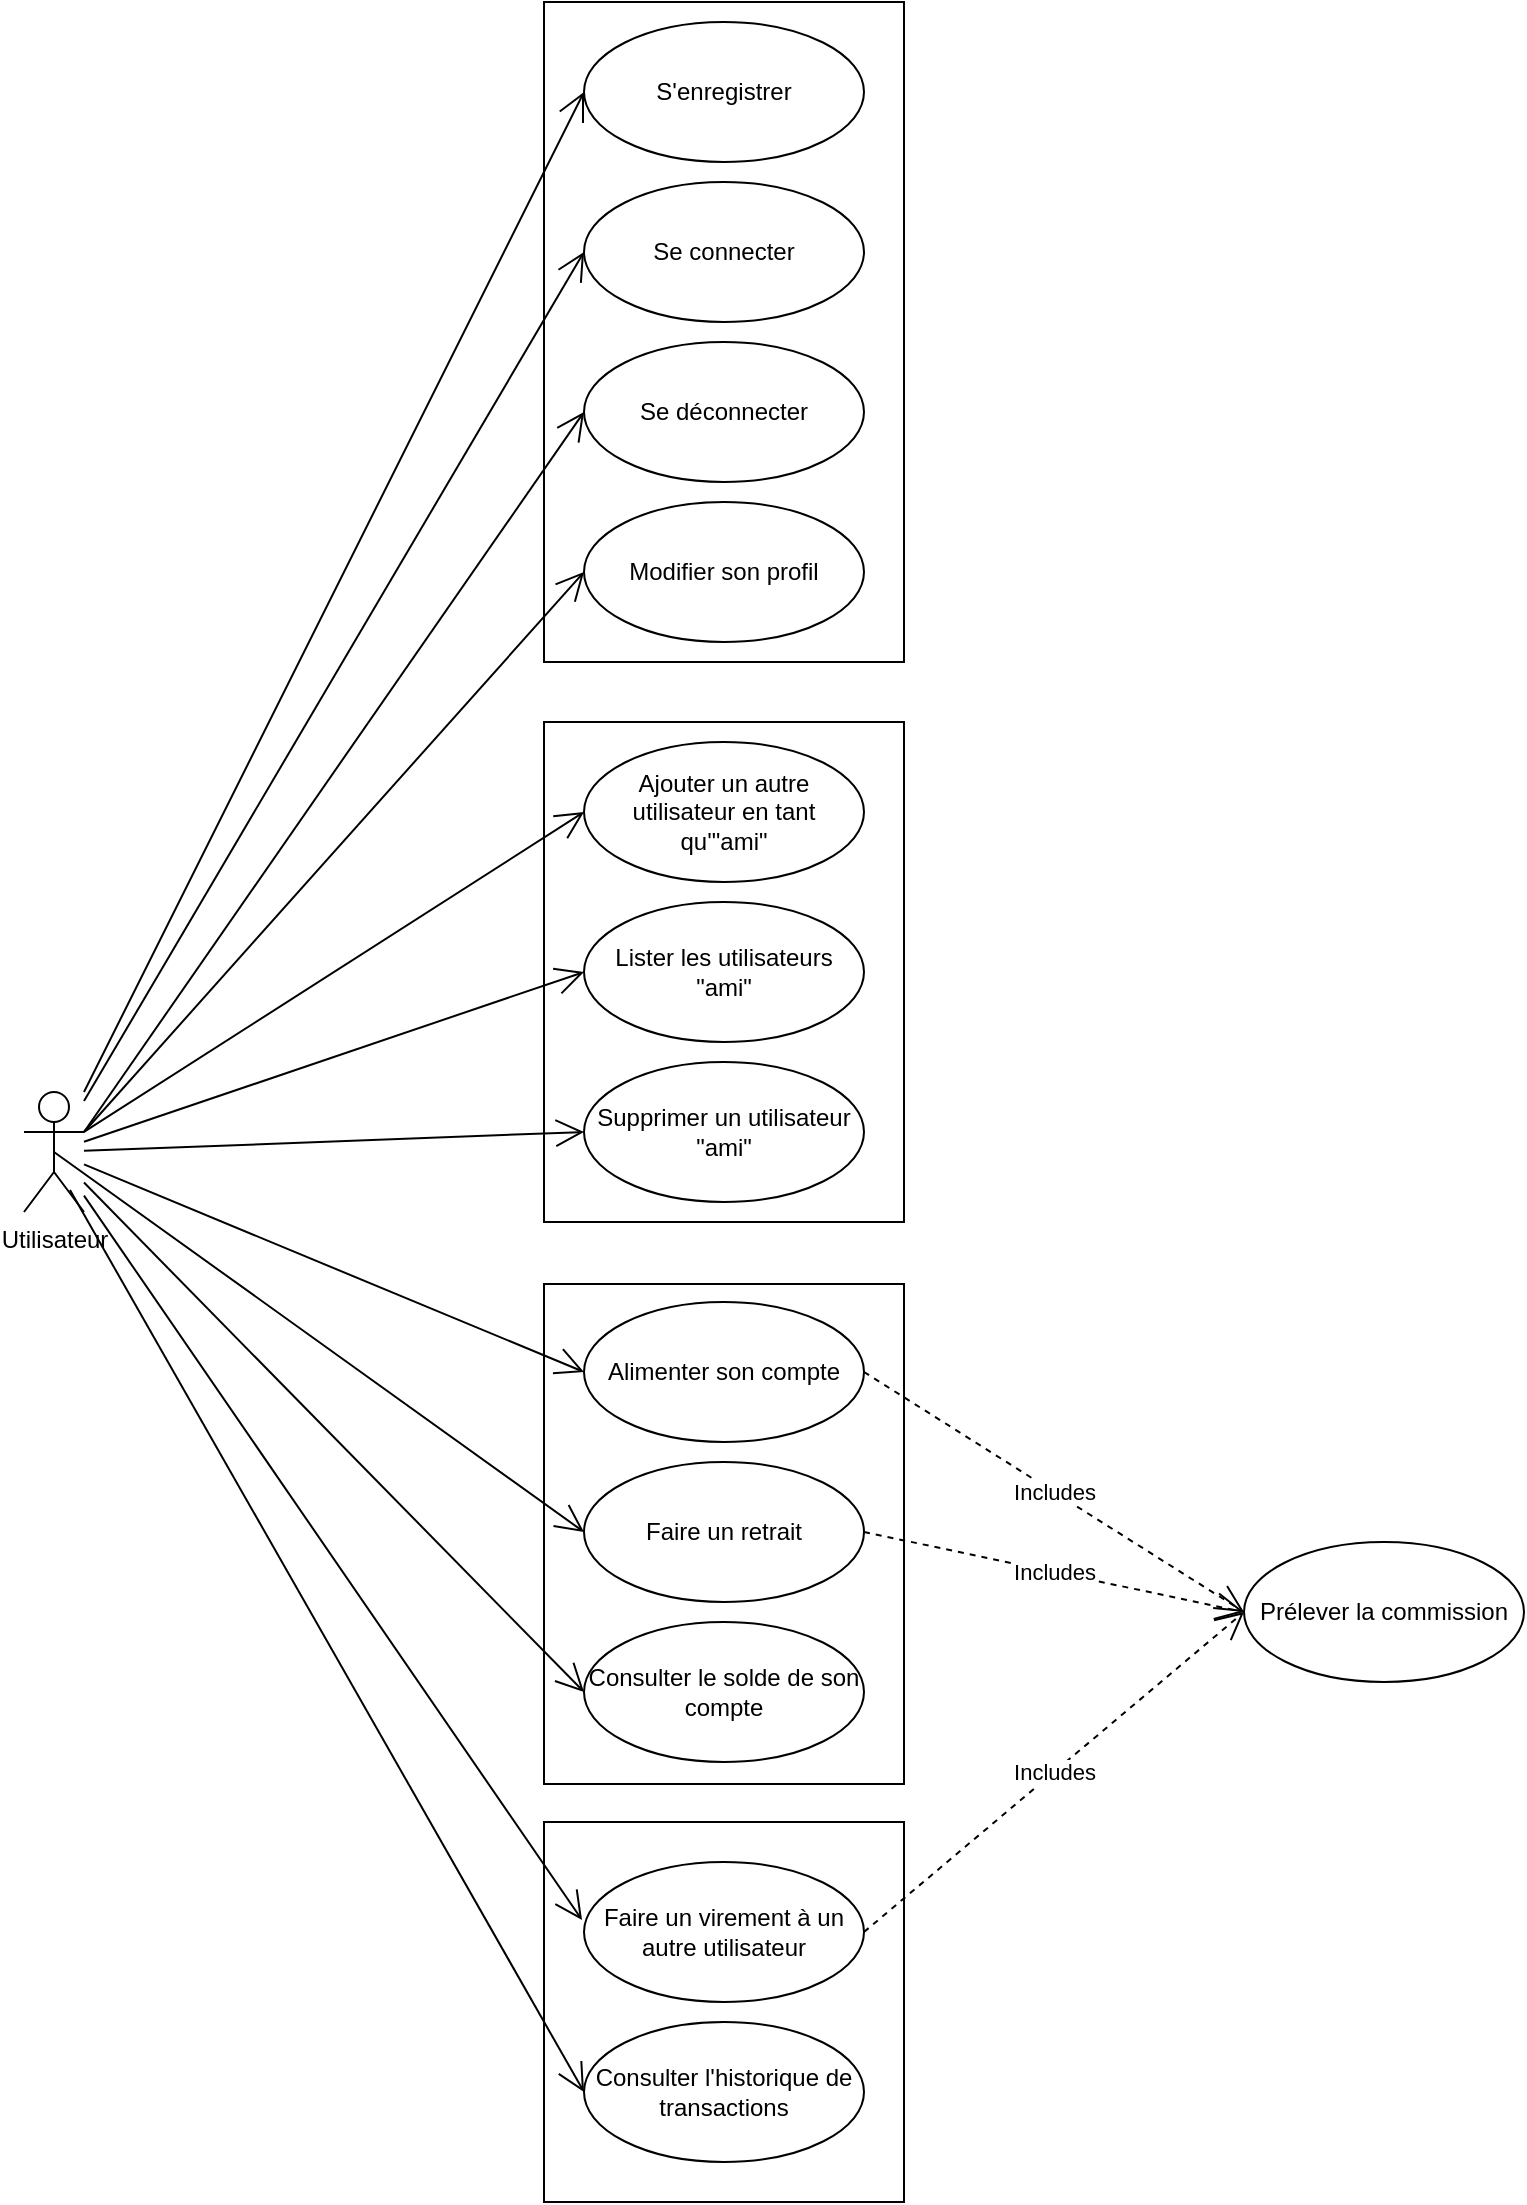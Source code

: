 <mxfile version="14.4.9" type="github" pages="2">
  <diagram id="yAWVV9cvAhEcRnJt0DdH" name="Cas_d_utilisations">
    <mxGraphModel dx="2062" dy="1122" grid="1" gridSize="10" guides="1" tooltips="1" connect="1" arrows="1" fold="1" page="1" pageScale="1" pageWidth="827" pageHeight="1169" math="0" shadow="0">
      <root>
        <mxCell id="0" />
        <mxCell id="1" parent="0" />
        <mxCell id="0C2qu2pRUaO3kjUA5W7z-32" value="" style="rounded=0;whiteSpace=wrap;html=1;" vertex="1" parent="1">
          <mxGeometry x="280" y="920" width="180" height="190" as="geometry" />
        </mxCell>
        <mxCell id="0C2qu2pRUaO3kjUA5W7z-31" value="" style="rounded=0;whiteSpace=wrap;html=1;" vertex="1" parent="1">
          <mxGeometry x="280" y="651" width="180" height="250" as="geometry" />
        </mxCell>
        <mxCell id="0C2qu2pRUaO3kjUA5W7z-28" value="" style="rounded=0;whiteSpace=wrap;html=1;" vertex="1" parent="1">
          <mxGeometry x="280" y="370" width="180" height="250" as="geometry" />
        </mxCell>
        <mxCell id="0C2qu2pRUaO3kjUA5W7z-27" value="" style="rounded=0;whiteSpace=wrap;html=1;" vertex="1" parent="1">
          <mxGeometry x="280" y="10" width="180" height="330" as="geometry" />
        </mxCell>
        <mxCell id="0C2qu2pRUaO3kjUA5W7z-1" value="Utilisateur" style="shape=umlActor;verticalLabelPosition=bottom;verticalAlign=top;html=1;" vertex="1" parent="1">
          <mxGeometry x="20" y="555" width="30" height="60" as="geometry" />
        </mxCell>
        <mxCell id="0C2qu2pRUaO3kjUA5W7z-2" value="S&#39;enregistrer" style="ellipse;whiteSpace=wrap;html=1;" vertex="1" parent="1">
          <mxGeometry x="300" y="20" width="140" height="70" as="geometry" />
        </mxCell>
        <mxCell id="0C2qu2pRUaO3kjUA5W7z-3" value="Lister les utilisateurs &quot;ami&quot;" style="ellipse;whiteSpace=wrap;html=1;" vertex="1" parent="1">
          <mxGeometry x="300" y="460" width="140" height="70" as="geometry" />
        </mxCell>
        <mxCell id="0C2qu2pRUaO3kjUA5W7z-4" value="Ajouter un autre utilisateur en tant qu&#39;&quot;ami&quot;" style="ellipse;whiteSpace=wrap;html=1;" vertex="1" parent="1">
          <mxGeometry x="300" y="380" width="140" height="70" as="geometry" />
        </mxCell>
        <mxCell id="0C2qu2pRUaO3kjUA5W7z-5" value="Se connecter" style="ellipse;whiteSpace=wrap;html=1;" vertex="1" parent="1">
          <mxGeometry x="300" y="100" width="140" height="70" as="geometry" />
        </mxCell>
        <mxCell id="0C2qu2pRUaO3kjUA5W7z-6" value="Alimenter son compte" style="ellipse;whiteSpace=wrap;html=1;" vertex="1" parent="1">
          <mxGeometry x="300" y="660" width="140" height="70" as="geometry" />
        </mxCell>
        <mxCell id="0C2qu2pRUaO3kjUA5W7z-7" value="Faire un virement à un autre utilisateur" style="ellipse;whiteSpace=wrap;html=1;" vertex="1" parent="1">
          <mxGeometry x="300" y="940" width="140" height="70" as="geometry" />
        </mxCell>
        <mxCell id="0C2qu2pRUaO3kjUA5W7z-8" value="Faire un retrait" style="ellipse;whiteSpace=wrap;html=1;" vertex="1" parent="1">
          <mxGeometry x="300" y="740" width="140" height="70" as="geometry" />
        </mxCell>
        <mxCell id="0C2qu2pRUaO3kjUA5W7z-9" value="Prélever la commission" style="ellipse;whiteSpace=wrap;html=1;" vertex="1" parent="1">
          <mxGeometry x="630" y="780" width="140" height="70" as="geometry" />
        </mxCell>
        <mxCell id="0C2qu2pRUaO3kjUA5W7z-10" value="Includes" style="endArrow=open;endSize=12;dashed=1;html=1;exitX=1;exitY=0.5;exitDx=0;exitDy=0;entryX=0;entryY=0.5;entryDx=0;entryDy=0;" edge="1" parent="1" source="0C2qu2pRUaO3kjUA5W7z-6" target="0C2qu2pRUaO3kjUA5W7z-9">
          <mxGeometry width="160" relative="1" as="geometry">
            <mxPoint x="440" y="800" as="sourcePoint" />
            <mxPoint x="600" y="800" as="targetPoint" />
          </mxGeometry>
        </mxCell>
        <mxCell id="0C2qu2pRUaO3kjUA5W7z-12" value="Includes" style="endArrow=open;endSize=12;dashed=1;html=1;exitX=1;exitY=0.5;exitDx=0;exitDy=0;entryX=0;entryY=0.5;entryDx=0;entryDy=0;" edge="1" parent="1" source="0C2qu2pRUaO3kjUA5W7z-7" target="0C2qu2pRUaO3kjUA5W7z-9">
          <mxGeometry width="160" relative="1" as="geometry">
            <mxPoint x="430" y="845" as="sourcePoint" />
            <mxPoint x="590" y="885" as="targetPoint" />
          </mxGeometry>
        </mxCell>
        <mxCell id="0C2qu2pRUaO3kjUA5W7z-13" value="Includes" style="endArrow=open;endSize=12;dashed=1;html=1;exitX=1;exitY=0.5;exitDx=0;exitDy=0;entryX=0;entryY=0.5;entryDx=0;entryDy=0;" edge="1" parent="1" source="0C2qu2pRUaO3kjUA5W7z-8" target="0C2qu2pRUaO3kjUA5W7z-9">
          <mxGeometry width="160" relative="1" as="geometry">
            <mxPoint x="430" y="935" as="sourcePoint" />
            <mxPoint x="580" y="880" as="targetPoint" />
          </mxGeometry>
        </mxCell>
        <mxCell id="0C2qu2pRUaO3kjUA5W7z-14" value="" style="endArrow=open;endFill=1;endSize=12;html=1;entryX=0;entryY=0.5;entryDx=0;entryDy=0;" edge="1" parent="1" source="0C2qu2pRUaO3kjUA5W7z-1" target="0C2qu2pRUaO3kjUA5W7z-2">
          <mxGeometry width="160" relative="1" as="geometry">
            <mxPoint x="330" y="560" as="sourcePoint" />
            <mxPoint x="490" y="560" as="targetPoint" />
          </mxGeometry>
        </mxCell>
        <mxCell id="0C2qu2pRUaO3kjUA5W7z-15" value="" style="endArrow=open;endFill=1;endSize=12;html=1;entryX=0;entryY=0.5;entryDx=0;entryDy=0;" edge="1" parent="1" source="0C2qu2pRUaO3kjUA5W7z-1" target="0C2qu2pRUaO3kjUA5W7z-5">
          <mxGeometry width="160" relative="1" as="geometry">
            <mxPoint x="80" y="493.469" as="sourcePoint" />
            <mxPoint x="310" y="240" as="targetPoint" />
          </mxGeometry>
        </mxCell>
        <mxCell id="0C2qu2pRUaO3kjUA5W7z-16" value="" style="endArrow=open;endFill=1;endSize=12;html=1;entryX=0;entryY=0.5;entryDx=0;entryDy=0;" edge="1" parent="1" source="0C2qu2pRUaO3kjUA5W7z-1" target="0C2qu2pRUaO3kjUA5W7z-3">
          <mxGeometry width="160" relative="1" as="geometry">
            <mxPoint x="80" y="498.98" as="sourcePoint" />
            <mxPoint x="310" y="330" as="targetPoint" />
          </mxGeometry>
        </mxCell>
        <mxCell id="0C2qu2pRUaO3kjUA5W7z-17" value="" style="endArrow=open;endFill=1;endSize=12;html=1;entryX=0;entryY=0.5;entryDx=0;entryDy=0;exitX=1;exitY=0.333;exitDx=0;exitDy=0;exitPerimeter=0;" edge="1" parent="1" source="0C2qu2pRUaO3kjUA5W7z-1" target="0C2qu2pRUaO3kjUA5W7z-4">
          <mxGeometry width="160" relative="1" as="geometry">
            <mxPoint x="80" y="504.49" as="sourcePoint" />
            <mxPoint x="310" y="420" as="targetPoint" />
          </mxGeometry>
        </mxCell>
        <mxCell id="0C2qu2pRUaO3kjUA5W7z-18" value="" style="endArrow=open;endFill=1;endSize=12;html=1;entryX=0;entryY=0.5;entryDx=0;entryDy=0;" edge="1" parent="1" source="0C2qu2pRUaO3kjUA5W7z-1" target="0C2qu2pRUaO3kjUA5W7z-6">
          <mxGeometry width="160" relative="1" as="geometry">
            <mxPoint x="80" y="500" as="sourcePoint" />
            <mxPoint x="310" y="510" as="targetPoint" />
          </mxGeometry>
        </mxCell>
        <mxCell id="0C2qu2pRUaO3kjUA5W7z-19" value="" style="endArrow=open;endFill=1;endSize=12;html=1;entryX=-0.007;entryY=0.414;entryDx=0;entryDy=0;entryPerimeter=0;" edge="1" parent="1" source="0C2qu2pRUaO3kjUA5W7z-1" target="0C2qu2pRUaO3kjUA5W7z-7">
          <mxGeometry width="160" relative="1" as="geometry">
            <mxPoint x="80" y="515.51" as="sourcePoint" />
            <mxPoint x="310" y="600" as="targetPoint" />
          </mxGeometry>
        </mxCell>
        <mxCell id="0C2qu2pRUaO3kjUA5W7z-20" value="" style="endArrow=open;endFill=1;endSize=12;html=1;entryX=0;entryY=0.5;entryDx=0;entryDy=0;exitX=0.5;exitY=0.5;exitDx=0;exitDy=0;exitPerimeter=0;" edge="1" parent="1" source="0C2qu2pRUaO3kjUA5W7z-1" target="0C2qu2pRUaO3kjUA5W7z-8">
          <mxGeometry width="160" relative="1" as="geometry">
            <mxPoint x="50" y="600" as="sourcePoint" />
            <mxPoint x="309.02" y="683.98" as="targetPoint" />
          </mxGeometry>
        </mxCell>
        <mxCell id="0C2qu2pRUaO3kjUA5W7z-21" value="Se déconnecter" style="ellipse;whiteSpace=wrap;html=1;" vertex="1" parent="1">
          <mxGeometry x="300" y="180" width="140" height="70" as="geometry" />
        </mxCell>
        <mxCell id="0C2qu2pRUaO3kjUA5W7z-22" value="Modifier son profil" style="ellipse;whiteSpace=wrap;html=1;" vertex="1" parent="1">
          <mxGeometry x="300" y="260" width="140" height="70" as="geometry" />
        </mxCell>
        <mxCell id="0C2qu2pRUaO3kjUA5W7z-23" value="" style="endArrow=open;endFill=1;endSize=12;html=1;entryX=0;entryY=0.5;entryDx=0;entryDy=0;exitX=1;exitY=0.333;exitDx=0;exitDy=0;exitPerimeter=0;" edge="1" parent="1" source="0C2qu2pRUaO3kjUA5W7z-1" target="0C2qu2pRUaO3kjUA5W7z-21">
          <mxGeometry width="160" relative="1" as="geometry">
            <mxPoint x="80" y="487.653" as="sourcePoint" />
            <mxPoint x="310" y="145" as="targetPoint" />
          </mxGeometry>
        </mxCell>
        <mxCell id="0C2qu2pRUaO3kjUA5W7z-24" value="" style="endArrow=open;endFill=1;endSize=12;html=1;entryX=0;entryY=0.5;entryDx=0;entryDy=0;exitX=1;exitY=0.333;exitDx=0;exitDy=0;exitPerimeter=0;" edge="1" parent="1" source="0C2qu2pRUaO3kjUA5W7z-1" target="0C2qu2pRUaO3kjUA5W7z-22">
          <mxGeometry width="160" relative="1" as="geometry">
            <mxPoint x="80" y="500" as="sourcePoint" />
            <mxPoint x="310" y="225" as="targetPoint" />
          </mxGeometry>
        </mxCell>
        <mxCell id="0C2qu2pRUaO3kjUA5W7z-25" value="Supprimer un utilisateur &quot;ami&quot;" style="ellipse;whiteSpace=wrap;html=1;" vertex="1" parent="1">
          <mxGeometry x="300" y="540" width="140" height="70" as="geometry" />
        </mxCell>
        <mxCell id="0C2qu2pRUaO3kjUA5W7z-26" value="" style="endArrow=open;endFill=1;endSize=12;html=1;entryX=0;entryY=0.5;entryDx=0;entryDy=0;" edge="1" parent="1" source="0C2qu2pRUaO3kjUA5W7z-1" target="0C2qu2pRUaO3kjUA5W7z-25">
          <mxGeometry width="160" relative="1" as="geometry">
            <mxPoint x="80" y="509.694" as="sourcePoint" />
            <mxPoint x="310" y="505" as="targetPoint" />
          </mxGeometry>
        </mxCell>
        <mxCell id="0C2qu2pRUaO3kjUA5W7z-29" value="Consulter l&#39;historique de transactions" style="ellipse;whiteSpace=wrap;html=1;" vertex="1" parent="1">
          <mxGeometry x="300" y="1020" width="140" height="70" as="geometry" />
        </mxCell>
        <mxCell id="0C2qu2pRUaO3kjUA5W7z-30" value="Consulter le solde de son compte" style="ellipse;whiteSpace=wrap;html=1;" vertex="1" parent="1">
          <mxGeometry x="300" y="820" width="140" height="70" as="geometry" />
        </mxCell>
        <mxCell id="0C2qu2pRUaO3kjUA5W7z-33" value="" style="endArrow=open;endFill=1;endSize=12;html=1;entryX=0;entryY=0.5;entryDx=0;entryDy=0;" edge="1" parent="1" source="0C2qu2pRUaO3kjUA5W7z-1" target="0C2qu2pRUaO3kjUA5W7z-30">
          <mxGeometry width="160" relative="1" as="geometry">
            <mxPoint x="57" y="614.98" as="sourcePoint" />
            <mxPoint x="310" y="785" as="targetPoint" />
          </mxGeometry>
        </mxCell>
        <mxCell id="0C2qu2pRUaO3kjUA5W7z-34" value="" style="endArrow=open;endFill=1;endSize=12;html=1;entryX=0;entryY=0.5;entryDx=0;entryDy=0;exitX=0.767;exitY=0.817;exitDx=0;exitDy=0;exitPerimeter=0;" edge="1" parent="1" source="0C2qu2pRUaO3kjUA5W7z-1" target="0C2qu2pRUaO3kjUA5W7z-29">
          <mxGeometry width="160" relative="1" as="geometry">
            <mxPoint x="60" y="616.815" as="sourcePoint" />
            <mxPoint x="309.02" y="978.98" as="targetPoint" />
          </mxGeometry>
        </mxCell>
      </root>
    </mxGraphModel>
  </diagram>
  <diagram id="KkLvxfOQ_3_Sbgj7wKhj" name="diagramme_de_classes">
    <mxGraphModel dx="1422" dy="774" grid="1" gridSize="10" guides="1" tooltips="1" connect="1" arrows="1" fold="1" page="1" pageScale="1" pageWidth="827" pageHeight="1169" math="0" shadow="0">
      <root>
        <mxCell id="tRqBK_AUlnNpLzyV8w54-0" />
        <mxCell id="tRqBK_AUlnNpLzyV8w54-1" parent="tRqBK_AUlnNpLzyV8w54-0" />
        <mxCell id="ivsg-B0Qb4yIsRzgGzTZ-0" value="UserAccount" style="swimlane;fontStyle=0;childLayout=stackLayout;horizontal=1;startSize=26;fillColor=none;horizontalStack=0;resizeParent=1;resizeParentMax=0;resizeLast=0;collapsible=1;marginBottom=0;" vertex="1" parent="tRqBK_AUlnNpLzyV8w54-1">
          <mxGeometry x="130" y="320" width="140" height="156" as="geometry" />
        </mxCell>
        <mxCell id="ivsg-B0Qb4yIsRzgGzTZ-1" value="+ email : String" style="text;strokeColor=none;fillColor=none;align=left;verticalAlign=top;spacingLeft=4;spacingRight=4;overflow=hidden;rotatable=0;points=[[0,0.5],[1,0.5]];portConstraint=eastwest;" vertex="1" parent="ivsg-B0Qb4yIsRzgGzTZ-0">
          <mxGeometry y="26" width="140" height="26" as="geometry" />
        </mxCell>
        <mxCell id="ivsg-B0Qb4yIsRzgGzTZ-2" value="+ password : String" style="text;strokeColor=none;fillColor=none;align=left;verticalAlign=top;spacingLeft=4;spacingRight=4;overflow=hidden;rotatable=0;points=[[0,0.5],[1,0.5]];portConstraint=eastwest;" vertex="1" parent="ivsg-B0Qb4yIsRzgGzTZ-0">
          <mxGeometry y="52" width="140" height="26" as="geometry" />
        </mxCell>
        <mxCell id="ivsg-B0Qb4yIsRzgGzTZ-3" value="+ firstName : String" style="text;strokeColor=none;fillColor=none;align=left;verticalAlign=top;spacingLeft=4;spacingRight=4;overflow=hidden;rotatable=0;points=[[0,0.5],[1,0.5]];portConstraint=eastwest;" vertex="1" parent="ivsg-B0Qb4yIsRzgGzTZ-0">
          <mxGeometry y="78" width="140" height="26" as="geometry" />
        </mxCell>
        <mxCell id="ivsg-B0Qb4yIsRzgGzTZ-5" value="+ lastName : String" style="text;strokeColor=none;fillColor=none;align=left;verticalAlign=top;spacingLeft=4;spacingRight=4;overflow=hidden;rotatable=0;points=[[0,0.5],[1,0.5]];portConstraint=eastwest;" vertex="1" parent="ivsg-B0Qb4yIsRzgGzTZ-0">
          <mxGeometry y="104" width="140" height="26" as="geometry" />
        </mxCell>
        <mxCell id="ivsg-B0Qb4yIsRzgGzTZ-16" value="+ accountBalance : float" style="text;strokeColor=none;fillColor=none;align=left;verticalAlign=top;spacingLeft=4;spacingRight=4;overflow=hidden;rotatable=0;points=[[0,0.5],[1,0.5]];portConstraint=eastwest;" vertex="1" parent="ivsg-B0Qb4yIsRzgGzTZ-0">
          <mxGeometry y="130" width="140" height="26" as="geometry" />
        </mxCell>
        <mxCell id="co22RX8zbaftUHRl8hui-20" value="" style="endArrow=none;html=1;edgeStyle=orthogonalEdgeStyle;rounded=0;exitX=0.441;exitY=0.001;exitDx=0;exitDy=0;exitPerimeter=0;entryX=0;entryY=0.5;entryDx=0;entryDy=0;" edge="1" parent="ivsg-B0Qb4yIsRzgGzTZ-0" source="ivsg-B0Qb4yIsRzgGzTZ-0" target="ivsg-B0Qb4yIsRzgGzTZ-2">
          <mxGeometry width="50" height="50" relative="1" as="geometry">
            <mxPoint x="30" y="-30" as="sourcePoint" />
            <mxPoint x="-40" y="60" as="targetPoint" />
            <Array as="points">
              <mxPoint x="62" y="-70" />
              <mxPoint x="-70" y="-70" />
              <mxPoint x="-70" y="65" />
            </Array>
          </mxGeometry>
        </mxCell>
        <mxCell id="co22RX8zbaftUHRl8hui-0" value="BankAccount" style="swimlane;fontStyle=0;childLayout=stackLayout;horizontal=1;startSize=26;fillColor=none;horizontalStack=0;resizeParent=1;resizeParentMax=0;resizeLast=0;collapsible=1;marginBottom=0;" vertex="1" parent="tRqBK_AUlnNpLzyV8w54-1">
          <mxGeometry x="630" y="352" width="140" height="78" as="geometry" />
        </mxCell>
        <mxCell id="co22RX8zbaftUHRl8hui-1" value="+ iban : String" style="text;strokeColor=none;fillColor=none;align=left;verticalAlign=top;spacingLeft=4;spacingRight=4;overflow=hidden;rotatable=0;points=[[0,0.5],[1,0.5]];portConstraint=eastwest;" vertex="1" parent="co22RX8zbaftUHRl8hui-0">
          <mxGeometry y="26" width="140" height="26" as="geometry" />
        </mxCell>
        <mxCell id="co22RX8zbaftUHRl8hui-3" value="+ name : String" style="text;strokeColor=none;fillColor=none;align=left;verticalAlign=top;spacingLeft=4;spacingRight=4;overflow=hidden;rotatable=0;points=[[0,0.5],[1,0.5]];portConstraint=eastwest;" vertex="1" parent="co22RX8zbaftUHRl8hui-0">
          <mxGeometry y="52" width="140" height="26" as="geometry" />
        </mxCell>
        <mxCell id="co22RX8zbaftUHRl8hui-11" value="" style="endArrow=none;endFill=0;html=1;align=left;verticalAlign=top;exitX=1;exitY=0.077;exitDx=0;exitDy=0;exitPerimeter=0;entryX=-0.007;entryY=0.846;entryDx=0;entryDy=0;entryPerimeter=0;rounded=0;" edge="1" parent="tRqBK_AUlnNpLzyV8w54-1" source="ivsg-B0Qb4yIsRzgGzTZ-3" target="co22RX8zbaftUHRl8hui-1">
          <mxGeometry x="-1" relative="1" as="geometry">
            <mxPoint x="330" y="570" as="sourcePoint" />
            <mxPoint x="490" y="570" as="targetPoint" />
          </mxGeometry>
        </mxCell>
        <mxCell id="co22RX8zbaftUHRl8hui-12" value="1..*" style="edgeLabel;resizable=0;html=1;align=left;verticalAlign=bottom;" connectable="0" vertex="1" parent="co22RX8zbaftUHRl8hui-11">
          <mxGeometry x="-1" relative="1" as="geometry">
            <mxPoint x="340" y="-2" as="offset" />
          </mxGeometry>
        </mxCell>
        <mxCell id="co22RX8zbaftUHRl8hui-13" value="1" style="edgeLabel;resizable=0;html=1;align=left;verticalAlign=bottom;" connectable="0" vertex="1" parent="tRqBK_AUlnNpLzyV8w54-1">
          <mxGeometry x="430" y="430.002" as="geometry">
            <mxPoint x="-157" y="-31" as="offset" />
          </mxGeometry>
        </mxCell>
        <mxCell id="co22RX8zbaftUHRl8hui-15" value="BankTransfer" style="swimlane;fontStyle=0;childLayout=stackLayout;horizontal=1;startSize=26;fillColor=none;horizontalStack=0;resizeParent=1;resizeParentMax=0;resizeLast=0;collapsible=1;marginBottom=0;" vertex="1" parent="tRqBK_AUlnNpLzyV8w54-1">
          <mxGeometry x="389" y="476" width="140" height="104" as="geometry" />
        </mxCell>
        <mxCell id="co22RX8zbaftUHRl8hui-16" value="+ amount : float" style="text;strokeColor=none;fillColor=none;align=left;verticalAlign=top;spacingLeft=4;spacingRight=4;overflow=hidden;rotatable=0;points=[[0,0.5],[1,0.5]];portConstraint=eastwest;" vertex="1" parent="co22RX8zbaftUHRl8hui-15">
          <mxGeometry y="26" width="140" height="26" as="geometry" />
        </mxCell>
        <mxCell id="co22RX8zbaftUHRl8hui-17" value="+ date : Date" style="text;strokeColor=none;fillColor=none;align=left;verticalAlign=top;spacingLeft=4;spacingRight=4;overflow=hidden;rotatable=0;points=[[0,0.5],[1,0.5]];portConstraint=eastwest;" vertex="1" parent="co22RX8zbaftUHRl8hui-15">
          <mxGeometry y="52" width="140" height="26" as="geometry" />
        </mxCell>
        <mxCell id="co22RX8zbaftUHRl8hui-18" value="+ type : enum" style="text;strokeColor=none;fillColor=none;align=left;verticalAlign=top;spacingLeft=4;spacingRight=4;overflow=hidden;rotatable=0;points=[[0,0.5],[1,0.5]];portConstraint=eastwest;" vertex="1" parent="co22RX8zbaftUHRl8hui-15">
          <mxGeometry y="78" width="140" height="26" as="geometry" />
        </mxCell>
        <mxCell id="co22RX8zbaftUHRl8hui-19" value="" style="html=1;verticalAlign=bottom;endArrow=none;dashed=1;endSize=8;exitX=0.5;exitY=0;exitDx=0;exitDy=0;endFill=0;" edge="1" parent="tRqBK_AUlnNpLzyV8w54-1" source="co22RX8zbaftUHRl8hui-15">
          <mxGeometry relative="1" as="geometry">
            <mxPoint x="530" y="390" as="sourcePoint" />
            <mxPoint x="458" y="400" as="targetPoint" />
          </mxGeometry>
        </mxCell>
        <mxCell id="co22RX8zbaftUHRl8hui-21" value="FriendUserAccount" style="text;html=1;strokeColor=none;fillColor=none;align=center;verticalAlign=middle;whiteSpace=wrap;rounded=0;" vertex="1" parent="tRqBK_AUlnNpLzyV8w54-1">
          <mxGeometry x="70" y="230" width="40" height="20" as="geometry" />
        </mxCell>
        <mxCell id="co22RX8zbaftUHRl8hui-22" value="*" style="text;html=1;strokeColor=none;fillColor=none;align=center;verticalAlign=middle;whiteSpace=wrap;rounded=0;" vertex="1" parent="tRqBK_AUlnNpLzyV8w54-1">
          <mxGeometry x="160" y="300" width="40" height="20" as="geometry" />
        </mxCell>
        <mxCell id="co22RX8zbaftUHRl8hui-23" value="*" style="text;html=1;strokeColor=none;fillColor=none;align=center;verticalAlign=middle;whiteSpace=wrap;rounded=0;" vertex="1" parent="tRqBK_AUlnNpLzyV8w54-1">
          <mxGeometry x="100" y="370" width="40" height="20" as="geometry" />
        </mxCell>
        <mxCell id="co22RX8zbaftUHRl8hui-24" value="Transaction" style="swimlane;fontStyle=0;childLayout=stackLayout;horizontal=1;startSize=26;fillColor=none;horizontalStack=0;resizeParent=1;resizeParentMax=0;resizeLast=0;collapsible=1;marginBottom=0;" vertex="1" parent="tRqBK_AUlnNpLzyV8w54-1">
          <mxGeometry x="130" y="870" width="140" height="104" as="geometry" />
        </mxCell>
        <mxCell id="co22RX8zbaftUHRl8hui-25" value="+ amount : float" style="text;strokeColor=none;fillColor=none;align=left;verticalAlign=top;spacingLeft=4;spacingRight=4;overflow=hidden;rotatable=0;points=[[0,0.5],[1,0.5]];portConstraint=eastwest;" vertex="1" parent="co22RX8zbaftUHRl8hui-24">
          <mxGeometry y="26" width="140" height="26" as="geometry" />
        </mxCell>
        <mxCell id="co22RX8zbaftUHRl8hui-26" value="+ date : Date" style="text;strokeColor=none;fillColor=none;align=left;verticalAlign=top;spacingLeft=4;spacingRight=4;overflow=hidden;rotatable=0;points=[[0,0.5],[1,0.5]];portConstraint=eastwest;" vertex="1" parent="co22RX8zbaftUHRl8hui-24">
          <mxGeometry y="52" width="140" height="26" as="geometry" />
        </mxCell>
        <mxCell id="co22RX8zbaftUHRl8hui-27" value="+ description : String" style="text;strokeColor=none;fillColor=none;align=left;verticalAlign=top;spacingLeft=4;spacingRight=4;overflow=hidden;rotatable=0;points=[[0,0.5],[1,0.5]];portConstraint=eastwest;" vertex="1" parent="co22RX8zbaftUHRl8hui-24">
          <mxGeometry y="78" width="140" height="26" as="geometry" />
        </mxCell>
        <mxCell id="co22RX8zbaftUHRl8hui-28" value="" style="endArrow=none;html=1;entryX=0.106;entryY=0.96;entryDx=0;entryDy=0;entryPerimeter=0;exitX=0.114;exitY=0;exitDx=0;exitDy=0;exitPerimeter=0;" edge="1" parent="tRqBK_AUlnNpLzyV8w54-1" source="co22RX8zbaftUHRl8hui-24" target="ivsg-B0Qb4yIsRzgGzTZ-16">
          <mxGeometry width="50" height="50" relative="1" as="geometry">
            <mxPoint x="170" y="848" as="sourcePoint" />
            <mxPoint x="170" y="540" as="targetPoint" />
          </mxGeometry>
        </mxCell>
        <mxCell id="co22RX8zbaftUHRl8hui-29" value="" style="endArrow=none;html=1;entryX=0.106;entryY=0.96;entryDx=0;entryDy=0;entryPerimeter=0;exitX=0.114;exitY=0;exitDx=0;exitDy=0;exitPerimeter=0;" edge="1" parent="tRqBK_AUlnNpLzyV8w54-1">
          <mxGeometry width="50" height="50" relative="1" as="geometry">
            <mxPoint x="241.12" y="871.04" as="sourcePoint" />
            <mxPoint x="240.0" y="476.0" as="targetPoint" />
          </mxGeometry>
        </mxCell>
        <mxCell id="co22RX8zbaftUHRl8hui-30" value="Debit" style="text;html=1;strokeColor=none;fillColor=none;align=center;verticalAlign=middle;whiteSpace=wrap;rounded=0;rotation=90;" vertex="1" parent="tRqBK_AUlnNpLzyV8w54-1">
          <mxGeometry x="110" y="630" width="40" height="20" as="geometry" />
        </mxCell>
        <mxCell id="co22RX8zbaftUHRl8hui-31" value="Credit" style="text;html=1;strokeColor=none;fillColor=none;align=center;verticalAlign=middle;whiteSpace=wrap;rounded=0;rotation=90;" vertex="1" parent="tRqBK_AUlnNpLzyV8w54-1">
          <mxGeometry x="240" y="630" width="40" height="20" as="geometry" />
        </mxCell>
        <mxCell id="co22RX8zbaftUHRl8hui-32" value="TransactionFee" style="swimlane;fontStyle=0;childLayout=stackLayout;horizontal=1;startSize=26;fillColor=none;horizontalStack=0;resizeParent=1;resizeParentMax=0;resizeLast=0;collapsible=1;marginBottom=0;" vertex="1" parent="tRqBK_AUlnNpLzyV8w54-1">
          <mxGeometry x="389" y="660" width="140" height="78" as="geometry" />
        </mxCell>
        <mxCell id="co22RX8zbaftUHRl8hui-33" value="+ percentage : float" style="text;strokeColor=none;fillColor=none;align=left;verticalAlign=top;spacingLeft=4;spacingRight=4;overflow=hidden;rotatable=0;points=[[0,0.5],[1,0.5]];portConstraint=eastwest;" vertex="1" parent="co22RX8zbaftUHRl8hui-32">
          <mxGeometry y="26" width="140" height="26" as="geometry" />
        </mxCell>
        <mxCell id="co22RX8zbaftUHRl8hui-34" value="+ amount : float" style="text;strokeColor=none;fillColor=none;align=left;verticalAlign=top;spacingLeft=4;spacingRight=4;overflow=hidden;rotatable=0;points=[[0,0.5],[1,0.5]];portConstraint=eastwest;" vertex="1" parent="co22RX8zbaftUHRl8hui-32">
          <mxGeometry y="52" width="140" height="26" as="geometry" />
        </mxCell>
        <mxCell id="co22RX8zbaftUHRl8hui-36" value="" style="endArrow=none;dashed=1;html=1;entryX=0.007;entryY=0.308;entryDx=0;entryDy=0;entryPerimeter=0;" edge="1" parent="tRqBK_AUlnNpLzyV8w54-1" target="co22RX8zbaftUHRl8hui-34">
          <mxGeometry width="50" height="50" relative="1" as="geometry">
            <mxPoint x="150" y="720" as="sourcePoint" />
            <mxPoint x="90" y="570" as="targetPoint" />
          </mxGeometry>
        </mxCell>
        <mxCell id="co22RX8zbaftUHRl8hui-37" value="" style="endArrow=none;dashed=1;html=1;entryX=-0.019;entryY=0.106;entryDx=0;entryDy=0;entryPerimeter=0;" edge="1" parent="tRqBK_AUlnNpLzyV8w54-1" target="co22RX8zbaftUHRl8hui-33">
          <mxGeometry width="50" height="50" relative="1" as="geometry">
            <mxPoint x="240" y="689" as="sourcePoint" />
            <mxPoint x="399.98" y="770.008" as="targetPoint" />
          </mxGeometry>
        </mxCell>
        <mxCell id="co22RX8zbaftUHRl8hui-38" value="" style="endArrow=none;dashed=1;html=1;entryX=0.439;entryY=-0.009;entryDx=0;entryDy=0;entryPerimeter=0;exitX=0.439;exitY=1;exitDx=0;exitDy=0;exitPerimeter=0;" edge="1" parent="tRqBK_AUlnNpLzyV8w54-1" source="co22RX8zbaftUHRl8hui-18" target="co22RX8zbaftUHRl8hui-32">
          <mxGeometry width="50" height="50" relative="1" as="geometry">
            <mxPoint x="283.66" y="611.24" as="sourcePoint" />
            <mxPoint x="430.0" y="609.996" as="targetPoint" />
          </mxGeometry>
        </mxCell>
        <mxCell id="co22RX8zbaftUHRl8hui-39" value="2" style="text;html=1;strokeColor=none;fillColor=none;align=center;verticalAlign=middle;whiteSpace=wrap;rounded=0;" vertex="1" parent="tRqBK_AUlnNpLzyV8w54-1">
          <mxGeometry x="230" y="476" width="40" height="20" as="geometry" />
        </mxCell>
        <mxCell id="co22RX8zbaftUHRl8hui-40" value="*" style="text;html=1;strokeColor=none;fillColor=none;align=center;verticalAlign=middle;whiteSpace=wrap;rounded=0;" vertex="1" parent="tRqBK_AUlnNpLzyV8w54-1">
          <mxGeometry x="230" y="850" width="40" height="20" as="geometry" />
        </mxCell>
        <mxCell id="co22RX8zbaftUHRl8hui-41" value="2" style="text;html=1;strokeColor=none;fillColor=none;align=center;verticalAlign=middle;whiteSpace=wrap;rounded=0;" vertex="1" parent="tRqBK_AUlnNpLzyV8w54-1">
          <mxGeometry x="120" y="476" width="40" height="20" as="geometry" />
        </mxCell>
        <mxCell id="co22RX8zbaftUHRl8hui-42" value="*" style="text;html=1;strokeColor=none;fillColor=none;align=center;verticalAlign=middle;whiteSpace=wrap;rounded=0;" vertex="1" parent="tRqBK_AUlnNpLzyV8w54-1">
          <mxGeometry x="120" y="850" width="40" height="20" as="geometry" />
        </mxCell>
      </root>
    </mxGraphModel>
  </diagram>
</mxfile>
